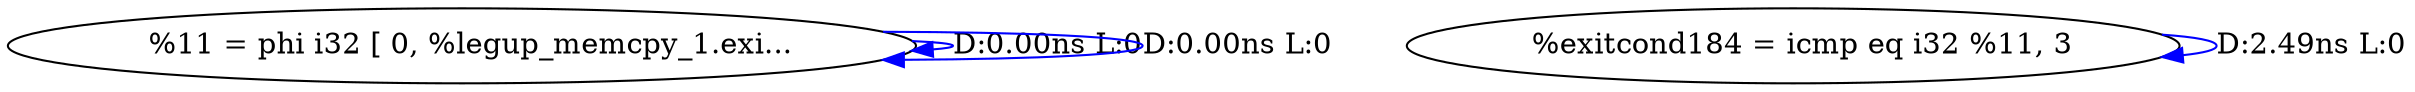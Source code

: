 digraph {
Node0x36c7970[label="  %11 = phi i32 [ 0, %legup_memcpy_1.exi..."];
Node0x36c7970 -> Node0x36c7970[label="D:0.00ns L:0",color=blue];
Node0x36c7970 -> Node0x36c7970[label="D:0.00ns L:0",color=blue];
Node0x36c7a50[label="  %exitcond184 = icmp eq i32 %11, 3"];
Node0x36c7a50 -> Node0x36c7a50[label="D:2.49ns L:0",color=blue];
}
